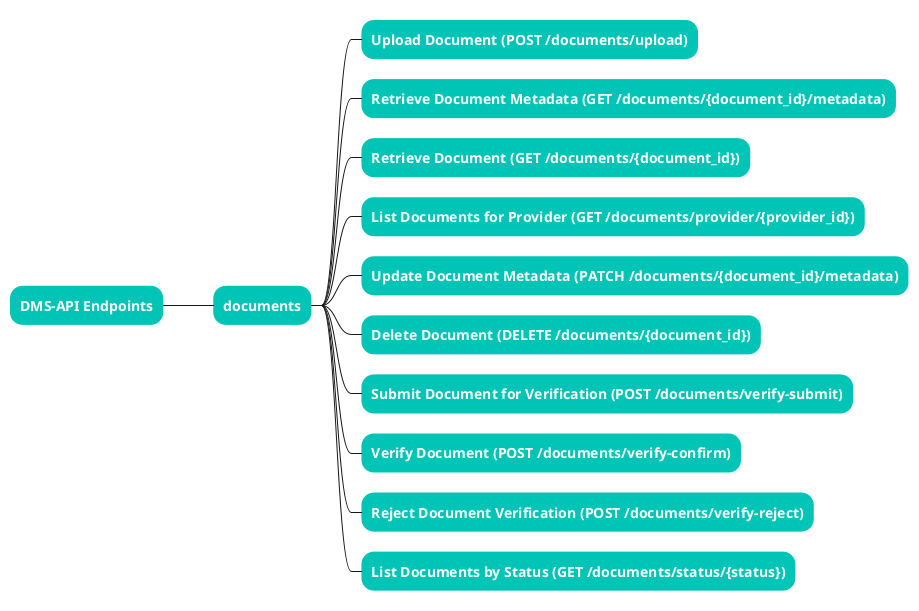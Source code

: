 @startmindmap API Gateway Endpoints
skinparam node {
    BackgroundColor #00C4B5
    FontColor #FFFFFF
    BorderColor #00C4B5
    BorderThickness 1
    FontStyle bold
}
* DMS-API Endpoints
** documents
*** Upload Document (POST /documents/upload)
*** Retrieve Document Metadata (GET /documents/{document_id}/metadata)
*** Retrieve Document (GET /documents/{document_id})
*** List Documents for Provider (GET /documents/provider/{provider_id})
*** Update Document Metadata (PATCH /documents/{document_id}/metadata)
*** Delete Document (DELETE /documents/{document_id})
*** Submit Document for Verification (POST /documents/verify-submit)
*** Verify Document (POST /documents/verify-confirm)
*** Reject Document Verification (POST /documents/verify-reject)
*** List Documents by Status (GET /documents/status/{status})
@endmindmap
